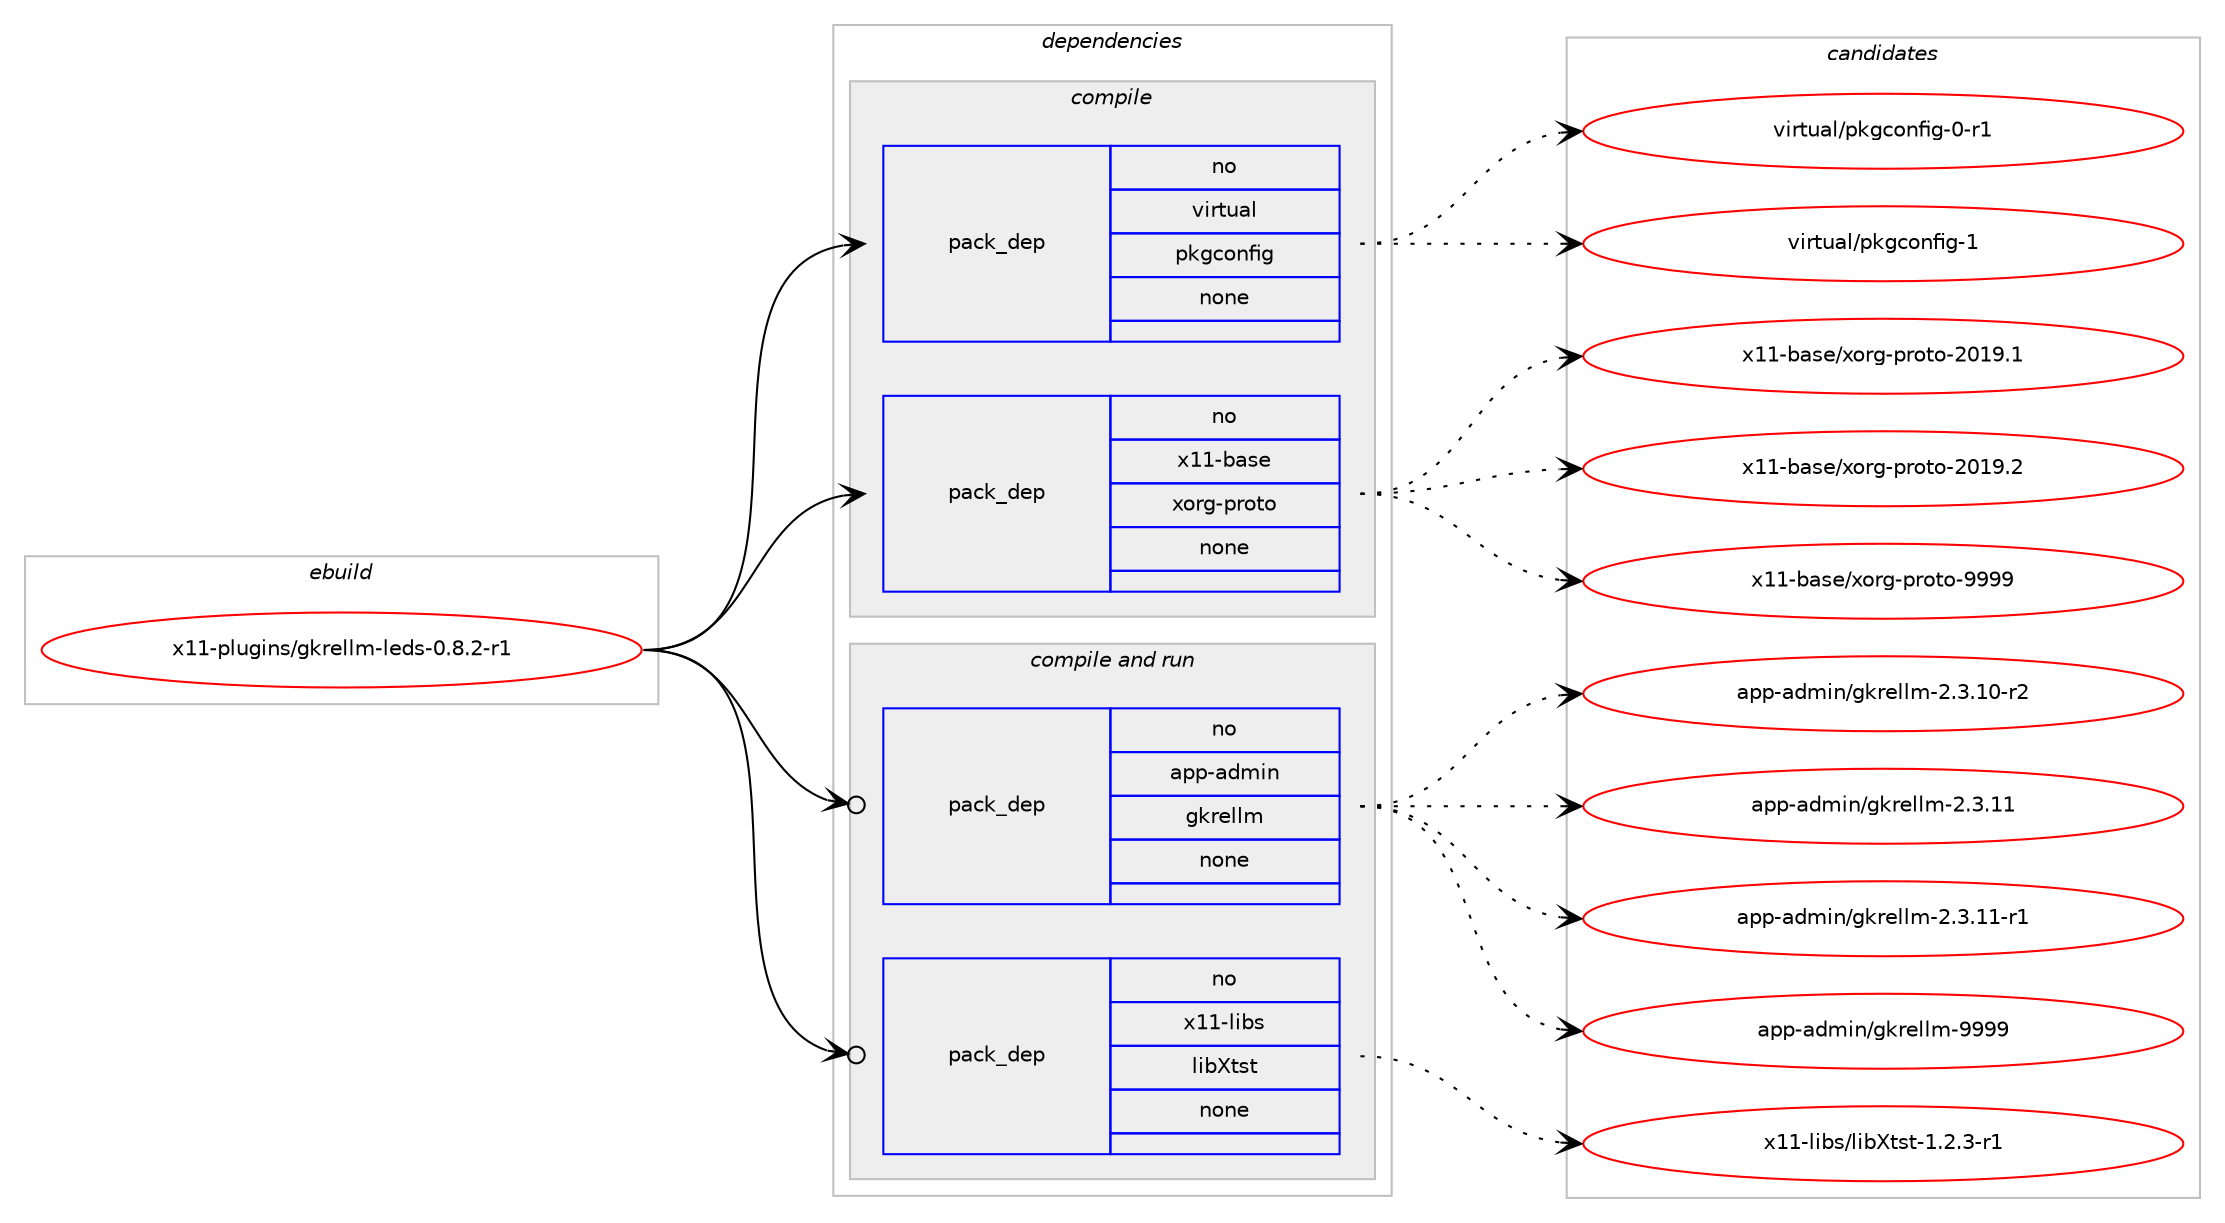 digraph prolog {

# *************
# Graph options
# *************

newrank=true;
concentrate=true;
compound=true;
graph [rankdir=LR,fontname=Helvetica,fontsize=10,ranksep=1.5];#, ranksep=2.5, nodesep=0.2];
edge  [arrowhead=vee];
node  [fontname=Helvetica,fontsize=10];

# **********
# The ebuild
# **********

subgraph cluster_leftcol {
color=gray;
rank=same;
label=<<i>ebuild</i>>;
id [label="x11-plugins/gkrellm-leds-0.8.2-r1", color=red, width=4, href="../x11-plugins/gkrellm-leds-0.8.2-r1.svg"];
}

# ****************
# The dependencies
# ****************

subgraph cluster_midcol {
color=gray;
label=<<i>dependencies</i>>;
subgraph cluster_compile {
fillcolor="#eeeeee";
style=filled;
label=<<i>compile</i>>;
subgraph pack685714 {
dependency922683 [label=<<TABLE BORDER="0" CELLBORDER="1" CELLSPACING="0" CELLPADDING="4" WIDTH="220"><TR><TD ROWSPAN="6" CELLPADDING="30">pack_dep</TD></TR><TR><TD WIDTH="110">no</TD></TR><TR><TD>virtual</TD></TR><TR><TD>pkgconfig</TD></TR><TR><TD>none</TD></TR><TR><TD></TD></TR></TABLE>>, shape=none, color=blue];
}
id:e -> dependency922683:w [weight=20,style="solid",arrowhead="vee"];
subgraph pack685715 {
dependency922684 [label=<<TABLE BORDER="0" CELLBORDER="1" CELLSPACING="0" CELLPADDING="4" WIDTH="220"><TR><TD ROWSPAN="6" CELLPADDING="30">pack_dep</TD></TR><TR><TD WIDTH="110">no</TD></TR><TR><TD>x11-base</TD></TR><TR><TD>xorg-proto</TD></TR><TR><TD>none</TD></TR><TR><TD></TD></TR></TABLE>>, shape=none, color=blue];
}
id:e -> dependency922684:w [weight=20,style="solid",arrowhead="vee"];
}
subgraph cluster_compileandrun {
fillcolor="#eeeeee";
style=filled;
label=<<i>compile and run</i>>;
subgraph pack685716 {
dependency922685 [label=<<TABLE BORDER="0" CELLBORDER="1" CELLSPACING="0" CELLPADDING="4" WIDTH="220"><TR><TD ROWSPAN="6" CELLPADDING="30">pack_dep</TD></TR><TR><TD WIDTH="110">no</TD></TR><TR><TD>app-admin</TD></TR><TR><TD>gkrellm</TD></TR><TR><TD>none</TD></TR><TR><TD></TD></TR></TABLE>>, shape=none, color=blue];
}
id:e -> dependency922685:w [weight=20,style="solid",arrowhead="odotvee"];
subgraph pack685717 {
dependency922686 [label=<<TABLE BORDER="0" CELLBORDER="1" CELLSPACING="0" CELLPADDING="4" WIDTH="220"><TR><TD ROWSPAN="6" CELLPADDING="30">pack_dep</TD></TR><TR><TD WIDTH="110">no</TD></TR><TR><TD>x11-libs</TD></TR><TR><TD>libXtst</TD></TR><TR><TD>none</TD></TR><TR><TD></TD></TR></TABLE>>, shape=none, color=blue];
}
id:e -> dependency922686:w [weight=20,style="solid",arrowhead="odotvee"];
}
subgraph cluster_run {
fillcolor="#eeeeee";
style=filled;
label=<<i>run</i>>;
}
}

# **************
# The candidates
# **************

subgraph cluster_choices {
rank=same;
color=gray;
label=<<i>candidates</i>>;

subgraph choice685714 {
color=black;
nodesep=1;
choice11810511411611797108471121071039911111010210510345484511449 [label="virtual/pkgconfig-0-r1", color=red, width=4,href="../virtual/pkgconfig-0-r1.svg"];
choice1181051141161179710847112107103991111101021051034549 [label="virtual/pkgconfig-1", color=red, width=4,href="../virtual/pkgconfig-1.svg"];
dependency922683:e -> choice11810511411611797108471121071039911111010210510345484511449:w [style=dotted,weight="100"];
dependency922683:e -> choice1181051141161179710847112107103991111101021051034549:w [style=dotted,weight="100"];
}
subgraph choice685715 {
color=black;
nodesep=1;
choice1204949459897115101471201111141034511211411111611145504849574649 [label="x11-base/xorg-proto-2019.1", color=red, width=4,href="../x11-base/xorg-proto-2019.1.svg"];
choice1204949459897115101471201111141034511211411111611145504849574650 [label="x11-base/xorg-proto-2019.2", color=red, width=4,href="../x11-base/xorg-proto-2019.2.svg"];
choice120494945989711510147120111114103451121141111161114557575757 [label="x11-base/xorg-proto-9999", color=red, width=4,href="../x11-base/xorg-proto-9999.svg"];
dependency922684:e -> choice1204949459897115101471201111141034511211411111611145504849574649:w [style=dotted,weight="100"];
dependency922684:e -> choice1204949459897115101471201111141034511211411111611145504849574650:w [style=dotted,weight="100"];
dependency922684:e -> choice120494945989711510147120111114103451121141111161114557575757:w [style=dotted,weight="100"];
}
subgraph choice685716 {
color=black;
nodesep=1;
choice97112112459710010910511047103107114101108108109455046514649484511450 [label="app-admin/gkrellm-2.3.10-r2", color=red, width=4,href="../app-admin/gkrellm-2.3.10-r2.svg"];
choice9711211245971001091051104710310711410110810810945504651464949 [label="app-admin/gkrellm-2.3.11", color=red, width=4,href="../app-admin/gkrellm-2.3.11.svg"];
choice97112112459710010910511047103107114101108108109455046514649494511449 [label="app-admin/gkrellm-2.3.11-r1", color=red, width=4,href="../app-admin/gkrellm-2.3.11-r1.svg"];
choice971121124597100109105110471031071141011081081094557575757 [label="app-admin/gkrellm-9999", color=red, width=4,href="../app-admin/gkrellm-9999.svg"];
dependency922685:e -> choice97112112459710010910511047103107114101108108109455046514649484511450:w [style=dotted,weight="100"];
dependency922685:e -> choice9711211245971001091051104710310711410110810810945504651464949:w [style=dotted,weight="100"];
dependency922685:e -> choice97112112459710010910511047103107114101108108109455046514649494511449:w [style=dotted,weight="100"];
dependency922685:e -> choice971121124597100109105110471031071141011081081094557575757:w [style=dotted,weight="100"];
}
subgraph choice685717 {
color=black;
nodesep=1;
choice120494945108105981154710810598881161151164549465046514511449 [label="x11-libs/libXtst-1.2.3-r1", color=red, width=4,href="../x11-libs/libXtst-1.2.3-r1.svg"];
dependency922686:e -> choice120494945108105981154710810598881161151164549465046514511449:w [style=dotted,weight="100"];
}
}

}
